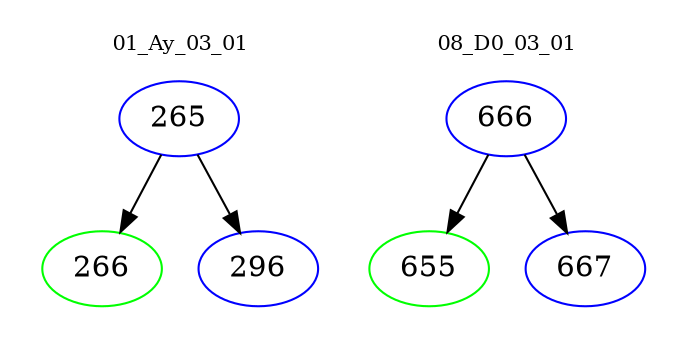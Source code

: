 digraph{
subgraph cluster_0 {
color = white
label = "01_Ay_03_01";
fontsize=10;
T0_265 [label="265", color="blue"]
T0_265 -> T0_266 [color="black"]
T0_266 [label="266", color="green"]
T0_265 -> T0_296 [color="black"]
T0_296 [label="296", color="blue"]
}
subgraph cluster_1 {
color = white
label = "08_D0_03_01";
fontsize=10;
T1_666 [label="666", color="blue"]
T1_666 -> T1_655 [color="black"]
T1_655 [label="655", color="green"]
T1_666 -> T1_667 [color="black"]
T1_667 [label="667", color="blue"]
}
}
